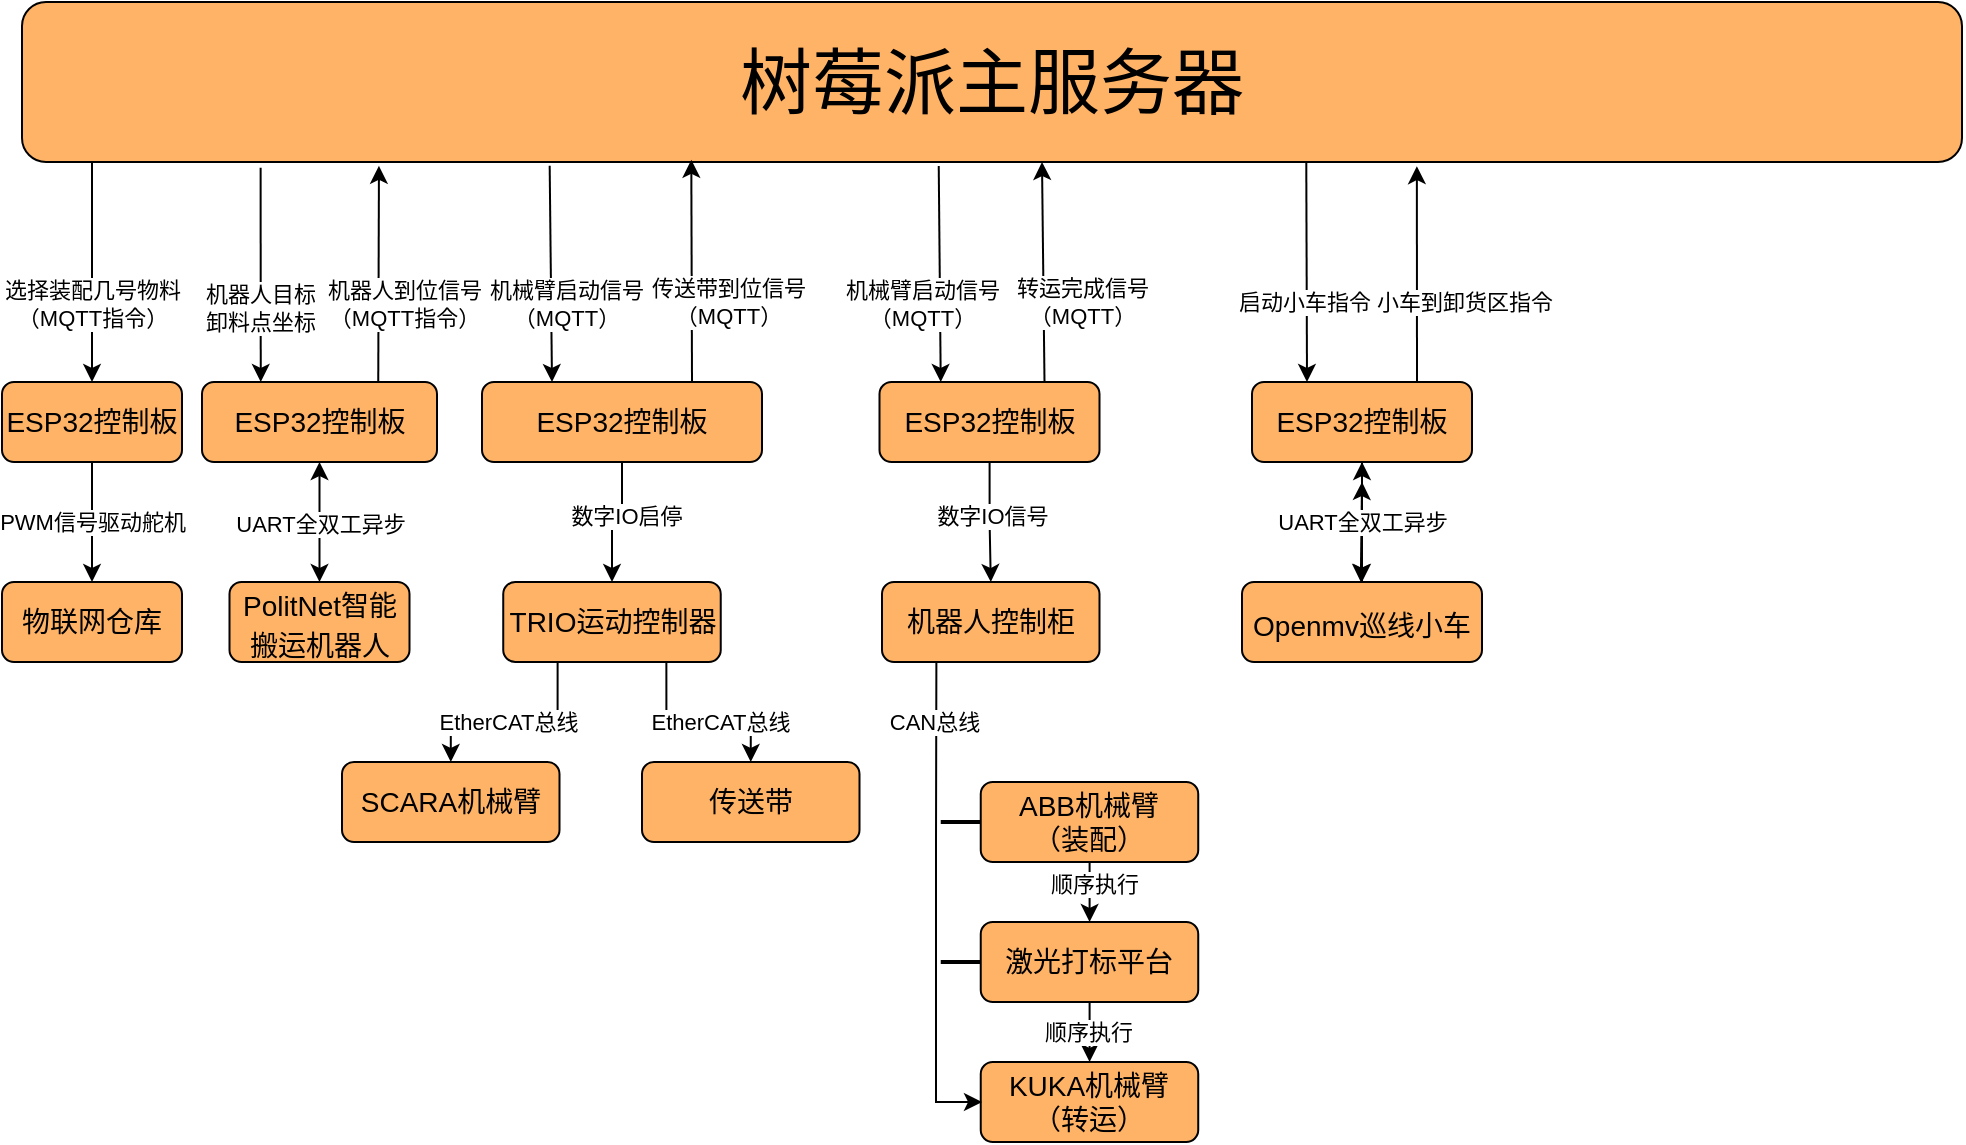 <mxfile version="26.0.11">
  <diagram name="第 1 页" id="utJVNVcFiXrP77y_mI3D">
    <mxGraphModel dx="1254" dy="745" grid="1" gridSize="10" guides="1" tooltips="1" connect="1" arrows="1" fold="1" page="1" pageScale="1" pageWidth="827" pageHeight="1169" math="0" shadow="0">
      <root>
        <mxCell id="0" />
        <mxCell id="1" parent="0" />
        <mxCell id="Pv2qresyjPH6O69dxo0p-4" value="" style="edgeStyle=orthogonalEdgeStyle;rounded=0;orthogonalLoop=1;jettySize=auto;html=1;" edge="1" parent="1" target="Pv2qresyjPH6O69dxo0p-3">
          <mxGeometry relative="1" as="geometry">
            <mxPoint x="75" y="90" as="sourcePoint" />
            <Array as="points">
              <mxPoint x="75" y="150" />
              <mxPoint x="75" y="150" />
            </Array>
          </mxGeometry>
        </mxCell>
        <mxCell id="Pv2qresyjPH6O69dxo0p-5" value="选择装配几号物料&lt;div&gt;（MQTT指令）&lt;/div&gt;" style="edgeLabel;html=1;align=center;verticalAlign=middle;resizable=0;points=[];" vertex="1" connectable="0" parent="Pv2qresyjPH6O69dxo0p-4">
          <mxGeometry x="-0.209" y="2" relative="1" as="geometry">
            <mxPoint x="-2" y="27" as="offset" />
          </mxGeometry>
        </mxCell>
        <mxCell id="Pv2qresyjPH6O69dxo0p-1" value="&lt;font style=&quot;font-size: 36px;&quot;&gt;树莓派主服务器&lt;/font&gt;" style="rounded=1;whiteSpace=wrap;html=1;fillColor=light-dark(#FFB366,var(--ge-dark-color, #121212));" vertex="1" parent="1">
          <mxGeometry x="40" y="10" width="970" height="80" as="geometry" />
        </mxCell>
        <mxCell id="Pv2qresyjPH6O69dxo0p-7" value="" style="edgeStyle=orthogonalEdgeStyle;rounded=0;orthogonalLoop=1;jettySize=auto;html=1;" edge="1" parent="1" source="Pv2qresyjPH6O69dxo0p-3" target="Pv2qresyjPH6O69dxo0p-6">
          <mxGeometry relative="1" as="geometry" />
        </mxCell>
        <mxCell id="Pv2qresyjPH6O69dxo0p-8" value="PWM信号驱动舵机" style="edgeLabel;html=1;align=center;verticalAlign=middle;resizable=0;points=[];" vertex="1" connectable="0" parent="Pv2qresyjPH6O69dxo0p-7">
          <mxGeometry x="-0.313" y="2" relative="1" as="geometry">
            <mxPoint x="-2" y="9" as="offset" />
          </mxGeometry>
        </mxCell>
        <mxCell id="Pv2qresyjPH6O69dxo0p-3" value="&lt;font style=&quot;font-size: 14px;&quot;&gt;ESP32控制板&lt;/font&gt;" style="rounded=1;whiteSpace=wrap;html=1;fillColor=light-dark(#FFB366,var(--ge-dark-color, #121212));" vertex="1" parent="1">
          <mxGeometry x="30" y="200" width="90" height="40" as="geometry" />
        </mxCell>
        <mxCell id="Pv2qresyjPH6O69dxo0p-9" style="edgeStyle=orthogonalEdgeStyle;rounded=0;orthogonalLoop=1;jettySize=auto;html=1;exitX=1;exitY=0.5;exitDx=0;exitDy=0;" edge="1" parent="1" source="Pv2qresyjPH6O69dxo0p-6">
          <mxGeometry relative="1" as="geometry">
            <mxPoint x="110" y="330" as="targetPoint" />
          </mxGeometry>
        </mxCell>
        <mxCell id="Pv2qresyjPH6O69dxo0p-6" value="&lt;font style=&quot;font-size: 14px;&quot;&gt;物联网仓库&lt;/font&gt;" style="rounded=1;whiteSpace=wrap;html=1;fillColor=light-dark(#FFB366,var(--ge-dark-color, #121212));" vertex="1" parent="1">
          <mxGeometry x="30" y="300" width="90" height="40" as="geometry" />
        </mxCell>
        <mxCell id="Pv2qresyjPH6O69dxo0p-10" value="&lt;p style=&quot;line-height: normal; margin-top: 0pt; margin-bottom: 0pt; margin-right: 0in; text-indent: 0in; unicode-bidi: embed; word-break: normal;&quot;&gt;&lt;font face=&quot;Helvetica&quot; style=&quot;font-size: 14px;&quot;&gt;PolitNet智能搬运机器人&lt;/font&gt;&lt;/p&gt;" style="rounded=1;whiteSpace=wrap;html=1;fillColor=light-dark(#FFB366,var(--ge-dark-color, #121212));align=center;" vertex="1" parent="1">
          <mxGeometry x="143.75" y="300" width="90" height="40" as="geometry" />
        </mxCell>
        <mxCell id="Pv2qresyjPH6O69dxo0p-14" value="&lt;font style=&quot;font-size: 14px;&quot;&gt;ESP32控制板&lt;/font&gt;" style="rounded=1;whiteSpace=wrap;html=1;fillColor=light-dark(#FFB366,var(--ge-dark-color, #121212));" vertex="1" parent="1">
          <mxGeometry x="130" y="200" width="117.5" height="40" as="geometry" />
        </mxCell>
        <mxCell id="Pv2qresyjPH6O69dxo0p-19" value="" style="endArrow=classic;startArrow=classic;html=1;rounded=0;entryX=0.5;entryY=1;entryDx=0;entryDy=0;exitX=0.5;exitY=0;exitDx=0;exitDy=0;" edge="1" parent="1" source="Pv2qresyjPH6O69dxo0p-10" target="Pv2qresyjPH6O69dxo0p-14">
          <mxGeometry width="50" height="50" relative="1" as="geometry">
            <mxPoint x="300" y="370" as="sourcePoint" />
            <mxPoint x="350" y="320" as="targetPoint" />
          </mxGeometry>
        </mxCell>
        <mxCell id="Pv2qresyjPH6O69dxo0p-20" value="UART全双工异步" style="edgeLabel;html=1;align=center;verticalAlign=middle;resizable=0;points=[];" vertex="1" connectable="0" parent="Pv2qresyjPH6O69dxo0p-19">
          <mxGeometry x="0.158" y="-2" relative="1" as="geometry">
            <mxPoint x="-2" y="5" as="offset" />
          </mxGeometry>
        </mxCell>
        <mxCell id="Pv2qresyjPH6O69dxo0p-23" value="" style="endArrow=classic;html=1;rounded=0;entryX=0.184;entryY=1.024;entryDx=0;entryDy=0;exitX=0.75;exitY=0;exitDx=0;exitDy=0;entryPerimeter=0;" edge="1" parent="1" source="Pv2qresyjPH6O69dxo0p-14" target="Pv2qresyjPH6O69dxo0p-1">
          <mxGeometry width="50" height="50" relative="1" as="geometry">
            <mxPoint x="340" y="260" as="sourcePoint" />
            <mxPoint x="390" y="210" as="targetPoint" />
          </mxGeometry>
        </mxCell>
        <mxCell id="Pv2qresyjPH6O69dxo0p-26" value="机器人到位信号&lt;div&gt;（MQTT指令）&lt;/div&gt;" style="edgeLabel;html=1;align=center;verticalAlign=middle;resizable=0;points=[];" vertex="1" connectable="0" parent="Pv2qresyjPH6O69dxo0p-23">
          <mxGeometry x="0.425" y="2" relative="1" as="geometry">
            <mxPoint x="14" y="38" as="offset" />
          </mxGeometry>
        </mxCell>
        <mxCell id="Pv2qresyjPH6O69dxo0p-24" value="" style="endArrow=classic;html=1;rounded=0;exitX=0.123;exitY=1.036;exitDx=0;exitDy=0;exitPerimeter=0;entryX=0.25;entryY=0;entryDx=0;entryDy=0;" edge="1" parent="1" source="Pv2qresyjPH6O69dxo0p-1" target="Pv2qresyjPH6O69dxo0p-14">
          <mxGeometry width="50" height="50" relative="1" as="geometry">
            <mxPoint x="340" y="260" as="sourcePoint" />
            <mxPoint x="390" y="210" as="targetPoint" />
          </mxGeometry>
        </mxCell>
        <mxCell id="Pv2qresyjPH6O69dxo0p-27" value="机器人目标&lt;div&gt;卸料点坐标&lt;/div&gt;" style="edgeLabel;html=1;align=center;verticalAlign=middle;resizable=0;points=[];" vertex="1" connectable="0" parent="Pv2qresyjPH6O69dxo0p-24">
          <mxGeometry x="-0.08" y="-1" relative="1" as="geometry">
            <mxPoint y="20" as="offset" />
          </mxGeometry>
        </mxCell>
        <mxCell id="Pv2qresyjPH6O69dxo0p-30" value="" style="edgeStyle=orthogonalEdgeStyle;rounded=0;orthogonalLoop=1;jettySize=auto;html=1;" edge="1" parent="1" source="Pv2qresyjPH6O69dxo0p-28" target="Pv2qresyjPH6O69dxo0p-29">
          <mxGeometry relative="1" as="geometry" />
        </mxCell>
        <mxCell id="Pv2qresyjPH6O69dxo0p-31" value="数字IO启停" style="edgeLabel;html=1;align=center;verticalAlign=middle;resizable=0;points=[];" vertex="1" connectable="0" parent="Pv2qresyjPH6O69dxo0p-30">
          <mxGeometry x="-0.03" y="-3" relative="1" as="geometry">
            <mxPoint x="3" as="offset" />
          </mxGeometry>
        </mxCell>
        <mxCell id="Pv2qresyjPH6O69dxo0p-28" value="&lt;font style=&quot;font-size: 14px;&quot;&gt;ESP32控制板&lt;/font&gt;" style="rounded=1;whiteSpace=wrap;html=1;fillColor=light-dark(#FFB366,var(--ge-dark-color, #121212));" vertex="1" parent="1">
          <mxGeometry x="270" y="200" width="140" height="40" as="geometry" />
        </mxCell>
        <mxCell id="Pv2qresyjPH6O69dxo0p-35" value="" style="edgeStyle=orthogonalEdgeStyle;rounded=0;orthogonalLoop=1;jettySize=auto;html=1;exitX=0.25;exitY=1;exitDx=0;exitDy=0;" edge="1" parent="1" source="Pv2qresyjPH6O69dxo0p-29" target="Pv2qresyjPH6O69dxo0p-34">
          <mxGeometry relative="1" as="geometry" />
        </mxCell>
        <mxCell id="Pv2qresyjPH6O69dxo0p-36" value="EtherCAT总线" style="edgeLabel;html=1;align=center;verticalAlign=middle;resizable=0;points=[];" vertex="1" connectable="0" parent="Pv2qresyjPH6O69dxo0p-35">
          <mxGeometry x="-0.093" y="3" relative="1" as="geometry">
            <mxPoint x="-3" y="2" as="offset" />
          </mxGeometry>
        </mxCell>
        <mxCell id="Pv2qresyjPH6O69dxo0p-40" style="edgeStyle=orthogonalEdgeStyle;rounded=0;orthogonalLoop=1;jettySize=auto;html=1;exitX=0.75;exitY=1;exitDx=0;exitDy=0;entryX=0.5;entryY=0;entryDx=0;entryDy=0;" edge="1" parent="1" source="Pv2qresyjPH6O69dxo0p-29" target="Pv2qresyjPH6O69dxo0p-39">
          <mxGeometry relative="1" as="geometry" />
        </mxCell>
        <mxCell id="Pv2qresyjPH6O69dxo0p-41" value="EtherCAT总线" style="edgeLabel;html=1;align=center;verticalAlign=middle;resizable=0;points=[];" vertex="1" connectable="0" parent="Pv2qresyjPH6O69dxo0p-40">
          <mxGeometry x="0.095" y="2" relative="1" as="geometry">
            <mxPoint x="1" y="7" as="offset" />
          </mxGeometry>
        </mxCell>
        <mxCell id="Pv2qresyjPH6O69dxo0p-29" value="&lt;font style=&quot;font-size: 14px;&quot;&gt;TRIO运动控制器&lt;/font&gt;" style="rounded=1;whiteSpace=wrap;html=1;fillColor=light-dark(#FFB366,var(--ge-dark-color, #121212));" vertex="1" parent="1">
          <mxGeometry x="280.62" y="300" width="108.75" height="40" as="geometry" />
        </mxCell>
        <mxCell id="Pv2qresyjPH6O69dxo0p-32" value="" style="endArrow=classic;html=1;rounded=0;exitX=0.272;exitY=1.024;exitDx=0;exitDy=0;exitPerimeter=0;entryX=0.25;entryY=0;entryDx=0;entryDy=0;" edge="1" parent="1" source="Pv2qresyjPH6O69dxo0p-1" target="Pv2qresyjPH6O69dxo0p-28">
          <mxGeometry width="50" height="50" relative="1" as="geometry">
            <mxPoint x="300" y="200" as="sourcePoint" />
            <mxPoint x="350" y="150" as="targetPoint" />
          </mxGeometry>
        </mxCell>
        <mxCell id="Pv2qresyjPH6O69dxo0p-33" value="机械臂启动信号&lt;div&gt;（MQTT）&lt;/div&gt;" style="edgeLabel;html=1;align=center;verticalAlign=middle;resizable=0;points=[];" vertex="1" connectable="0" parent="Pv2qresyjPH6O69dxo0p-32">
          <mxGeometry x="0.135" relative="1" as="geometry">
            <mxPoint x="7" y="7" as="offset" />
          </mxGeometry>
        </mxCell>
        <mxCell id="Pv2qresyjPH6O69dxo0p-34" value="&lt;font style=&quot;font-size: 14px;&quot;&gt;SCARA机械臂&lt;/font&gt;" style="rounded=1;whiteSpace=wrap;html=1;fillColor=light-dark(#FFB366,var(--ge-dark-color, #121212));" vertex="1" parent="1">
          <mxGeometry x="200" y="390" width="108.75" height="40" as="geometry" />
        </mxCell>
        <mxCell id="Pv2qresyjPH6O69dxo0p-37" value="" style="endArrow=classic;html=1;rounded=0;exitX=0.75;exitY=0;exitDx=0;exitDy=0;entryX=0.345;entryY=0.986;entryDx=0;entryDy=0;entryPerimeter=0;" edge="1" parent="1" source="Pv2qresyjPH6O69dxo0p-28" target="Pv2qresyjPH6O69dxo0p-1">
          <mxGeometry width="50" height="50" relative="1" as="geometry">
            <mxPoint x="360" y="220" as="sourcePoint" />
            <mxPoint x="410" y="170" as="targetPoint" />
          </mxGeometry>
        </mxCell>
        <mxCell id="Pv2qresyjPH6O69dxo0p-38" value="传送带到位信号&lt;div&gt;（MQTT）&lt;/div&gt;" style="edgeLabel;html=1;align=center;verticalAlign=middle;resizable=0;points=[];" vertex="1" connectable="0" parent="Pv2qresyjPH6O69dxo0p-37">
          <mxGeometry x="-0.124" y="-1" relative="1" as="geometry">
            <mxPoint x="17" y="8" as="offset" />
          </mxGeometry>
        </mxCell>
        <mxCell id="Pv2qresyjPH6O69dxo0p-39" value="&lt;font style=&quot;font-size: 14px;&quot;&gt;传送带&lt;/font&gt;" style="rounded=1;whiteSpace=wrap;html=1;fillColor=light-dark(#FFB366,var(--ge-dark-color, #121212));" vertex="1" parent="1">
          <mxGeometry x="350" y="390" width="108.75" height="40" as="geometry" />
        </mxCell>
        <mxCell id="Pv2qresyjPH6O69dxo0p-50" value="" style="edgeStyle=orthogonalEdgeStyle;rounded=0;orthogonalLoop=1;jettySize=auto;html=1;" edge="1" parent="1" source="Pv2qresyjPH6O69dxo0p-42" target="Pv2qresyjPH6O69dxo0p-44">
          <mxGeometry relative="1" as="geometry" />
        </mxCell>
        <mxCell id="Pv2qresyjPH6O69dxo0p-52" value="顺序执行" style="edgeLabel;html=1;align=center;verticalAlign=middle;resizable=0;points=[];" vertex="1" connectable="0" parent="Pv2qresyjPH6O69dxo0p-50">
          <mxGeometry x="0.231" y="2" relative="1" as="geometry">
            <mxPoint as="offset" />
          </mxGeometry>
        </mxCell>
        <mxCell id="Pv2qresyjPH6O69dxo0p-42" value="&lt;font style=&quot;font-size: 14px;&quot;&gt;ABB机械臂&lt;/font&gt;&lt;div&gt;&lt;font style=&quot;font-size: 14px;&quot;&gt;（装配）&lt;/font&gt;&lt;/div&gt;" style="rounded=1;whiteSpace=wrap;html=1;fillColor=light-dark(#FFB366,var(--ge-dark-color, #121212));" vertex="1" parent="1">
          <mxGeometry x="519.37" y="400" width="108.75" height="40" as="geometry" />
        </mxCell>
        <mxCell id="Pv2qresyjPH6O69dxo0p-43" value="&lt;font style=&quot;font-size: 14px;&quot;&gt;KUKA机械臂&lt;/font&gt;&lt;div&gt;&lt;font style=&quot;font-size: 14px;&quot;&gt;（转运）&lt;/font&gt;&lt;/div&gt;" style="rounded=1;whiteSpace=wrap;html=1;fillColor=light-dark(#FFB366,var(--ge-dark-color, #121212));" vertex="1" parent="1">
          <mxGeometry x="519.37" y="540" width="108.75" height="40" as="geometry" />
        </mxCell>
        <mxCell id="Pv2qresyjPH6O69dxo0p-51" value="" style="edgeStyle=orthogonalEdgeStyle;rounded=0;orthogonalLoop=1;jettySize=auto;html=1;" edge="1" parent="1" source="Pv2qresyjPH6O69dxo0p-44" target="Pv2qresyjPH6O69dxo0p-43">
          <mxGeometry relative="1" as="geometry" />
        </mxCell>
        <mxCell id="Pv2qresyjPH6O69dxo0p-53" value="顺序执行" style="edgeLabel;html=1;align=center;verticalAlign=middle;resizable=0;points=[];" vertex="1" connectable="0" parent="Pv2qresyjPH6O69dxo0p-51">
          <mxGeometry x="0.38" y="-1" relative="1" as="geometry">
            <mxPoint as="offset" />
          </mxGeometry>
        </mxCell>
        <mxCell id="Pv2qresyjPH6O69dxo0p-44" value="&lt;span style=&quot;font-size: 14px;&quot;&gt;激光打标平台&lt;/span&gt;" style="rounded=1;whiteSpace=wrap;html=1;fillColor=light-dark(#FFB366,var(--ge-dark-color, #121212));" vertex="1" parent="1">
          <mxGeometry x="519.37" y="470" width="108.75" height="40" as="geometry" />
        </mxCell>
        <mxCell id="Pv2qresyjPH6O69dxo0p-45" value="&lt;span style=&quot;font-size: 14px;&quot;&gt;机器人控制柜&lt;/span&gt;" style="rounded=1;whiteSpace=wrap;html=1;fillColor=light-dark(#FFB366,var(--ge-dark-color, #121212));" vertex="1" parent="1">
          <mxGeometry x="470" y="300" width="108.75" height="40" as="geometry" />
        </mxCell>
        <mxCell id="Pv2qresyjPH6O69dxo0p-46" value="" style="endArrow=classic;html=1;rounded=0;exitX=0.25;exitY=1;exitDx=0;exitDy=0;entryX=0;entryY=0.5;entryDx=0;entryDy=0;" edge="1" parent="1" source="Pv2qresyjPH6O69dxo0p-45">
          <mxGeometry width="50" height="50" relative="1" as="geometry">
            <mxPoint x="500" y="400" as="sourcePoint" />
            <mxPoint x="520" y="560" as="targetPoint" />
            <Array as="points">
              <mxPoint x="497" y="430" />
              <mxPoint x="497" y="560" />
            </Array>
          </mxGeometry>
        </mxCell>
        <mxCell id="Pv2qresyjPH6O69dxo0p-49" value="CAN总线" style="edgeLabel;html=1;align=center;verticalAlign=middle;resizable=0;points=[];" vertex="1" connectable="0" parent="Pv2qresyjPH6O69dxo0p-46">
          <mxGeometry x="-0.073" y="-1" relative="1" as="geometry">
            <mxPoint y="-83" as="offset" />
          </mxGeometry>
        </mxCell>
        <mxCell id="Pv2qresyjPH6O69dxo0p-47" value="" style="line;strokeWidth=2;html=1;" vertex="1" parent="1">
          <mxGeometry x="499.37" y="415" width="20" height="10" as="geometry" />
        </mxCell>
        <mxCell id="Pv2qresyjPH6O69dxo0p-48" value="" style="line;strokeWidth=2;html=1;" vertex="1" parent="1">
          <mxGeometry x="499.37" y="485" width="20" height="10" as="geometry" />
        </mxCell>
        <mxCell id="Pv2qresyjPH6O69dxo0p-55" value="" style="edgeStyle=orthogonalEdgeStyle;rounded=0;orthogonalLoop=1;jettySize=auto;html=1;" edge="1" parent="1" source="Pv2qresyjPH6O69dxo0p-54" target="Pv2qresyjPH6O69dxo0p-45">
          <mxGeometry relative="1" as="geometry" />
        </mxCell>
        <mxCell id="Pv2qresyjPH6O69dxo0p-61" value="数字IO信号" style="edgeLabel;html=1;align=center;verticalAlign=middle;resizable=0;points=[];" vertex="1" connectable="0" parent="Pv2qresyjPH6O69dxo0p-55">
          <mxGeometry x="-0.11" y="1" relative="1" as="geometry">
            <mxPoint as="offset" />
          </mxGeometry>
        </mxCell>
        <mxCell id="Pv2qresyjPH6O69dxo0p-54" value="&lt;font style=&quot;font-size: 14px;&quot;&gt;ESP32控制板&lt;/font&gt;" style="rounded=1;whiteSpace=wrap;html=1;fillColor=light-dark(#FFB366,var(--ge-dark-color, #121212));" vertex="1" parent="1">
          <mxGeometry x="468.75" y="200" width="110" height="40" as="geometry" />
        </mxCell>
        <mxCell id="Pv2qresyjPH6O69dxo0p-56" value="" style="endArrow=classic;html=1;rounded=0;exitX=0.272;exitY=1.024;exitDx=0;exitDy=0;exitPerimeter=0;entryX=0.25;entryY=0;entryDx=0;entryDy=0;" edge="1" parent="1">
          <mxGeometry width="50" height="50" relative="1" as="geometry">
            <mxPoint x="498.37" y="92" as="sourcePoint" />
            <mxPoint x="499.37" y="200" as="targetPoint" />
          </mxGeometry>
        </mxCell>
        <mxCell id="Pv2qresyjPH6O69dxo0p-57" value="机械臂启动信号&lt;div&gt;（MQTT）&lt;/div&gt;" style="edgeLabel;html=1;align=center;verticalAlign=middle;resizable=0;points=[];" vertex="1" connectable="0" parent="Pv2qresyjPH6O69dxo0p-56">
          <mxGeometry x="0.135" relative="1" as="geometry">
            <mxPoint x="-9" y="7" as="offset" />
          </mxGeometry>
        </mxCell>
        <mxCell id="Pv2qresyjPH6O69dxo0p-58" value="" style="endArrow=classic;html=1;rounded=0;exitX=0.75;exitY=0;exitDx=0;exitDy=0;entryX=0.345;entryY=0.986;entryDx=0;entryDy=0;entryPerimeter=0;" edge="1" parent="1" source="Pv2qresyjPH6O69dxo0p-54">
          <mxGeometry width="50" height="50" relative="1" as="geometry">
            <mxPoint x="550" y="201" as="sourcePoint" />
            <mxPoint x="550" y="90" as="targetPoint" />
          </mxGeometry>
        </mxCell>
        <mxCell id="Pv2qresyjPH6O69dxo0p-59" value="转运&lt;span style=&quot;background-color: light-dark(#ffffff, var(--ge-dark-color, #121212)); color: light-dark(rgb(0, 0, 0), rgb(255, 255, 255));&quot;&gt;完成信号&lt;/span&gt;&lt;div&gt;&lt;span style=&quot;color: light-dark(rgb(0, 0, 0), rgb(255, 255, 255)); background-color: light-dark(#ffffff, var(--ge-dark-color, #121212));&quot;&gt;（MQTT）&lt;/span&gt;&lt;/div&gt;" style="edgeLabel;html=1;align=center;verticalAlign=middle;resizable=0;points=[];" vertex="1" connectable="0" parent="Pv2qresyjPH6O69dxo0p-58">
          <mxGeometry x="-0.124" y="-1" relative="1" as="geometry">
            <mxPoint x="18" y="8" as="offset" />
          </mxGeometry>
        </mxCell>
        <mxCell id="Pv2qresyjPH6O69dxo0p-66" value="" style="edgeStyle=orthogonalEdgeStyle;rounded=0;orthogonalLoop=1;jettySize=auto;html=1;" edge="1" parent="1" source="Pv2qresyjPH6O69dxo0p-62" target="Pv2qresyjPH6O69dxo0p-63">
          <mxGeometry relative="1" as="geometry" />
        </mxCell>
        <mxCell id="Pv2qresyjPH6O69dxo0p-62" value="&lt;p style=&quot;line-height: normal; margin: 0pt 0in; text-indent: 0in; direction: ltr; unicode-bidi: embed; word-break: normal;&quot;&gt;&lt;font style=&quot;font-size: 14px;&quot; face=&quot;Helvetica&quot;&gt;Openmv巡线小车&lt;/font&gt;&lt;/p&gt;" style="rounded=1;whiteSpace=wrap;html=1;fillColor=light-dark(#FFB366,var(--ge-dark-color, #121212));align=center;" vertex="1" parent="1">
          <mxGeometry x="650" y="300" width="120" height="40" as="geometry" />
        </mxCell>
        <mxCell id="Pv2qresyjPH6O69dxo0p-67" value="" style="edgeStyle=orthogonalEdgeStyle;rounded=0;orthogonalLoop=1;jettySize=auto;html=1;" edge="1" parent="1" source="Pv2qresyjPH6O69dxo0p-63" target="Pv2qresyjPH6O69dxo0p-62">
          <mxGeometry relative="1" as="geometry" />
        </mxCell>
        <mxCell id="Pv2qresyjPH6O69dxo0p-63" value="&lt;font style=&quot;font-size: 14px;&quot;&gt;ESP32控制板&lt;/font&gt;" style="rounded=1;whiteSpace=wrap;html=1;fillColor=light-dark(#FFB366,var(--ge-dark-color, #121212));" vertex="1" parent="1">
          <mxGeometry x="655" y="200" width="110" height="40" as="geometry" />
        </mxCell>
        <mxCell id="Pv2qresyjPH6O69dxo0p-64" value="" style="endArrow=classic;startArrow=classic;html=1;rounded=0;exitX=0.5;exitY=0;exitDx=0;exitDy=0;" edge="1" parent="1">
          <mxGeometry width="50" height="50" relative="1" as="geometry">
            <mxPoint x="709.41" y="300" as="sourcePoint" />
            <mxPoint x="710" y="250" as="targetPoint" />
          </mxGeometry>
        </mxCell>
        <mxCell id="Pv2qresyjPH6O69dxo0p-65" value="UART全双工异步" style="edgeLabel;html=1;align=center;verticalAlign=middle;resizable=0;points=[];" vertex="1" connectable="0" parent="Pv2qresyjPH6O69dxo0p-64">
          <mxGeometry x="0.158" y="-2" relative="1" as="geometry">
            <mxPoint x="-2" y="-1" as="offset" />
          </mxGeometry>
        </mxCell>
        <mxCell id="Pv2qresyjPH6O69dxo0p-68" value="" style="endArrow=classic;html=1;rounded=0;entryX=0.25;entryY=0;entryDx=0;entryDy=0;exitX=0.662;exitY=0.996;exitDx=0;exitDy=0;exitPerimeter=0;" edge="1" parent="1" source="Pv2qresyjPH6O69dxo0p-1" target="Pv2qresyjPH6O69dxo0p-63">
          <mxGeometry width="50" height="50" relative="1" as="geometry">
            <mxPoint x="680" y="90" as="sourcePoint" />
            <mxPoint x="640" y="280" as="targetPoint" />
          </mxGeometry>
        </mxCell>
        <mxCell id="Pv2qresyjPH6O69dxo0p-70" value="启动小车指令" style="edgeLabel;html=1;align=center;verticalAlign=middle;resizable=0;points=[];" vertex="1" connectable="0" parent="Pv2qresyjPH6O69dxo0p-68">
          <mxGeometry x="0.07" y="-2" relative="1" as="geometry">
            <mxPoint y="11" as="offset" />
          </mxGeometry>
        </mxCell>
        <mxCell id="Pv2qresyjPH6O69dxo0p-71" value="" style="endArrow=classic;html=1;rounded=0;exitX=0.75;exitY=0;exitDx=0;exitDy=0;entryX=0.719;entryY=1.026;entryDx=0;entryDy=0;entryPerimeter=0;" edge="1" parent="1" source="Pv2qresyjPH6O69dxo0p-63" target="Pv2qresyjPH6O69dxo0p-1">
          <mxGeometry width="50" height="50" relative="1" as="geometry">
            <mxPoint x="590" y="330" as="sourcePoint" />
            <mxPoint x="640" y="280" as="targetPoint" />
          </mxGeometry>
        </mxCell>
        <mxCell id="Pv2qresyjPH6O69dxo0p-72" value="小车到卸货区指令" style="edgeLabel;html=1;align=center;verticalAlign=middle;resizable=0;points=[];" vertex="1" connectable="0" parent="Pv2qresyjPH6O69dxo0p-71">
          <mxGeometry x="-0.254" y="-2" relative="1" as="geometry">
            <mxPoint x="21" as="offset" />
          </mxGeometry>
        </mxCell>
      </root>
    </mxGraphModel>
  </diagram>
</mxfile>
